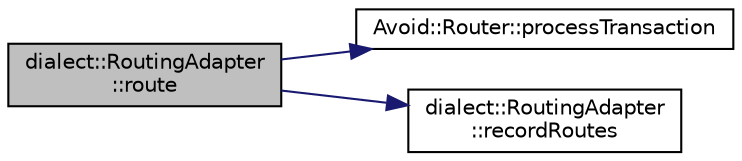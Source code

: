 digraph "dialect::RoutingAdapter::route"
{
  edge [fontname="Helvetica",fontsize="10",labelfontname="Helvetica",labelfontsize="10"];
  node [fontname="Helvetica",fontsize="10",shape=record];
  rankdir="LR";
  Node23 [label="dialect::RoutingAdapter\l::route",height=0.2,width=0.4,color="black", fillcolor="grey75", style="filled", fontcolor="black"];
  Node23 -> Node24 [color="midnightblue",fontsize="10",style="solid",fontname="Helvetica"];
  Node24 [label="Avoid::Router::processTransaction",height=0.2,width=0.4,color="black", fillcolor="white", style="filled",URL="$classAvoid_1_1Router.html#ac4497126d8d4c76a122af565260941fc",tooltip="Finishes the current transaction and processes all the queued object changes efficiently. "];
  Node23 -> Node25 [color="midnightblue",fontsize="10",style="solid",fontname="Helvetica"];
  Node25 [label="dialect::RoutingAdapter\l::recordRoutes",height=0.2,width=0.4,color="black", fillcolor="white", style="filled",URL="$structdialect_1_1RoutingAdapter.html#a72d4d8abc45334d96c84e6cfba985ffe",tooltip="Record the routes in the Edges. "];
}
